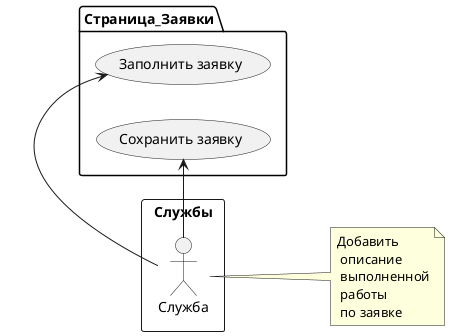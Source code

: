 @startuml
left to right direction
rectangle Службы {
    actor Служба as Service
}
 

package Страница_Заявки {
    usecase "Заполнить заявку" as toWriteTicket
    usecase "Сохранить заявку" as toSaveTicket

}
note right of Service : Добавить\n описание\n выполненной\n работы\n по заявке

Service -> toWriteTicket
Service -> toSaveTicket

@enduml